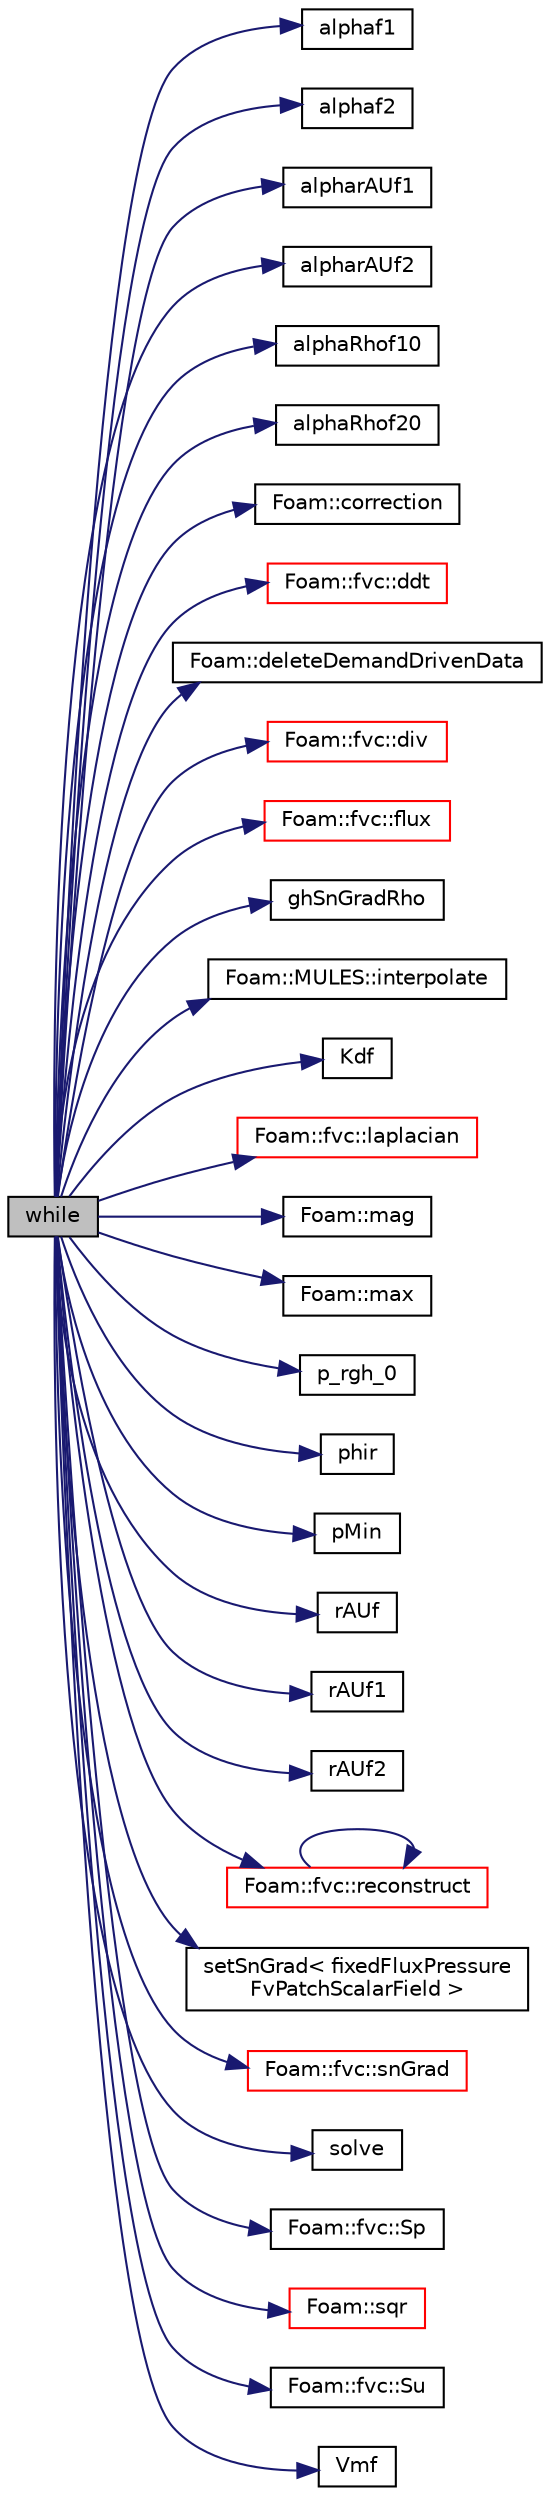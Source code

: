 digraph "while"
{
  bgcolor="transparent";
  edge [fontname="Helvetica",fontsize="10",labelfontname="Helvetica",labelfontsize="10"];
  node [fontname="Helvetica",fontsize="10",shape=record];
  rankdir="LR";
  Node1 [label="while",height=0.2,width=0.4,color="black", fillcolor="grey75", style="filled", fontcolor="black"];
  Node1 -> Node2 [color="midnightblue",fontsize="10",style="solid",fontname="Helvetica"];
  Node2 [label="alphaf1",height=0.2,width=0.4,color="black",URL="$a03105.html#a56ffcaedadad19bec661b0b110fea575"];
  Node1 -> Node3 [color="midnightblue",fontsize="10",style="solid",fontname="Helvetica"];
  Node3 [label="alphaf2",height=0.2,width=0.4,color="black",URL="$a03105.html#ab75560d8f7fca946379806e8582e0fff"];
  Node1 -> Node4 [color="midnightblue",fontsize="10",style="solid",fontname="Helvetica"];
  Node4 [label="alpharAUf1",height=0.2,width=0.4,color="black",URL="$a03105.html#a482b6c42bdc6748eff2090cd701aca19"];
  Node1 -> Node5 [color="midnightblue",fontsize="10",style="solid",fontname="Helvetica"];
  Node5 [label="alpharAUf2",height=0.2,width=0.4,color="black",URL="$a03105.html#a9e4e0fa3d286b5acfc8c6e298ac0040e"];
  Node1 -> Node6 [color="midnightblue",fontsize="10",style="solid",fontname="Helvetica"];
  Node6 [label="alphaRhof10",height=0.2,width=0.4,color="black",URL="$a03106.html#a8c5e06469e94356b65802eee80915926"];
  Node1 -> Node7 [color="midnightblue",fontsize="10",style="solid",fontname="Helvetica"];
  Node7 [label="alphaRhof20",height=0.2,width=0.4,color="black",URL="$a03106.html#a2aa742ef8125edff46c112905952f784"];
  Node1 -> Node8 [color="midnightblue",fontsize="10",style="solid",fontname="Helvetica"];
  Node8 [label="Foam::correction",height=0.2,width=0.4,color="black",URL="$a10909.html#aa5166e83cc970d681cdb0246482047e8",tooltip="Return the correction form of the given matrix. "];
  Node1 -> Node9 [color="midnightblue",fontsize="10",style="solid",fontname="Helvetica"];
  Node9 [label="Foam::fvc::ddt",height=0.2,width=0.4,color="red",URL="$a10944.html#a5dc871206ab86042756c8ccfdc5797ad"];
  Node1 -> Node10 [color="midnightblue",fontsize="10",style="solid",fontname="Helvetica"];
  Node10 [label="Foam::deleteDemandDrivenData",height=0.2,width=0.4,color="black",URL="$a10909.html#a676ff999562d389fd174d693e17d230a"];
  Node1 -> Node11 [color="midnightblue",fontsize="10",style="solid",fontname="Helvetica"];
  Node11 [label="Foam::fvc::div",height=0.2,width=0.4,color="red",URL="$a10944.html#a585533948ad80abfe589d920c641f251"];
  Node1 -> Node12 [color="midnightblue",fontsize="10",style="solid",fontname="Helvetica"];
  Node12 [label="Foam::fvc::flux",height=0.2,width=0.4,color="red",URL="$a10944.html#a8fc1922666ca94c5fd207b8b96f99467",tooltip="Return the face-flux field obtained from the given volVectorField. "];
  Node1 -> Node13 [color="midnightblue",fontsize="10",style="solid",fontname="Helvetica"];
  Node13 [label="ghSnGradRho",height=0.2,width=0.4,color="black",URL="$a03101.html#a9942c1263e3a2593eeb8b3b3d83c3f9b"];
  Node1 -> Node14 [color="midnightblue",fontsize="10",style="solid",fontname="Helvetica"];
  Node14 [label="Foam::MULES::interpolate",height=0.2,width=0.4,color="black",URL="$a10968.html#a4d62f21551985d814104861e7c1d9b4f"];
  Node1 -> Node15 [color="midnightblue",fontsize="10",style="solid",fontname="Helvetica"];
  Node15 [label="Kdf",height=0.2,width=0.4,color="black",URL="$a03106.html#a334b4aaa686c4d75dae3f8ef21c2fee3"];
  Node1 -> Node16 [color="midnightblue",fontsize="10",style="solid",fontname="Helvetica"];
  Node16 [label="Foam::fvc::laplacian",height=0.2,width=0.4,color="red",URL="$a10944.html#ac75bff389d0405149b204b0d7ac214cd"];
  Node1 -> Node17 [color="midnightblue",fontsize="10",style="solid",fontname="Helvetica"];
  Node17 [label="Foam::mag",height=0.2,width=0.4,color="black",URL="$a10909.html#a929da2a3fdcf3dacbbe0487d3a330dae"];
  Node1 -> Node18 [color="midnightblue",fontsize="10",style="solid",fontname="Helvetica"];
  Node18 [label="Foam::max",height=0.2,width=0.4,color="black",URL="$a10909.html#ac993e906cf2774ae77e666bc24e81733"];
  Node1 -> Node19 [color="midnightblue",fontsize="10",style="solid",fontname="Helvetica"];
  Node19 [label="p_rgh_0",height=0.2,width=0.4,color="black",URL="$a03093.html#a334f791ac62072f36a4207b1994c1cc1"];
  Node1 -> Node20 [color="midnightblue",fontsize="10",style="solid",fontname="Helvetica"];
  Node20 [label="phir",height=0.2,width=0.4,color="black",URL="$a03404.html#a4467c6170d33d993a4e646952bde9020"];
  Node1 -> Node21 [color="midnightblue",fontsize="10",style="solid",fontname="Helvetica"];
  Node21 [label="pMin",height=0.2,width=0.4,color="black",URL="$a04636.html#a48bbce368545974bebafe3faccb1040b"];
  Node1 -> Node22 [color="midnightblue",fontsize="10",style="solid",fontname="Helvetica"];
  Node22 [label="rAUf",height=0.2,width=0.4,color="black",URL="$a03071.html#ae693ae4c2085edc7ebb2aac47e046b2d"];
  Node1 -> Node23 [color="midnightblue",fontsize="10",style="solid",fontname="Helvetica"];
  Node23 [label="rAUf1",height=0.2,width=0.4,color="black",URL="$a03106.html#af31cf73e8d316a6188f40d45cb1f191d"];
  Node1 -> Node24 [color="midnightblue",fontsize="10",style="solid",fontname="Helvetica"];
  Node24 [label="rAUf2",height=0.2,width=0.4,color="black",URL="$a03106.html#ab3722b38def952d21d9de4a6d962169a"];
  Node1 -> Node25 [color="midnightblue",fontsize="10",style="solid",fontname="Helvetica"];
  Node25 [label="Foam::fvc::reconstruct",height=0.2,width=0.4,color="red",URL="$a10944.html#ad8a6471328adb4cddcc0d4cedfa39ca2"];
  Node25 -> Node25 [color="midnightblue",fontsize="10",style="solid",fontname="Helvetica"];
  Node1 -> Node26 [color="midnightblue",fontsize="10",style="solid",fontname="Helvetica"];
  Node26 [label="setSnGrad\< fixedFluxPressure\lFvPatchScalarField \>",height=0.2,width=0.4,color="black",URL="$a03101.html#aa1e9fe758d9f04ebe4c38b0836075716"];
  Node1 -> Node27 [color="midnightblue",fontsize="10",style="solid",fontname="Helvetica"];
  Node27 [label="Foam::fvc::snGrad",height=0.2,width=0.4,color="red",URL="$a10944.html#a15da734ee906cb52cf17937ab84c41a0"];
  Node1 -> Node28 [color="midnightblue",fontsize="10",style="solid",fontname="Helvetica"];
  Node28 [label="solve",height=0.2,width=0.4,color="black",URL="$a03087.html#a63a249aff939702e1f4e9e11464c663c"];
  Node1 -> Node29 [color="midnightblue",fontsize="10",style="solid",fontname="Helvetica"];
  Node29 [label="Foam::fvc::Sp",height=0.2,width=0.4,color="black",URL="$a10944.html#acb372005d973de14c63c97ba57a82d99"];
  Node1 -> Node30 [color="midnightblue",fontsize="10",style="solid",fontname="Helvetica"];
  Node30 [label="Foam::sqr",height=0.2,width=0.4,color="red",URL="$a10909.html#a277dc11c581d53826ab5090b08f3b17b"];
  Node1 -> Node31 [color="midnightblue",fontsize="10",style="solid",fontname="Helvetica"];
  Node31 [label="Foam::fvc::Su",height=0.2,width=0.4,color="black",URL="$a10944.html#ac92e296062b7b025a96b82351c1d9b89"];
  Node1 -> Node32 [color="midnightblue",fontsize="10",style="solid",fontname="Helvetica"];
  Node32 [label="Vmf",height=0.2,width=0.4,color="black",URL="$a03106.html#a6202358428fa923d53e7c70660bbc17e"];
}
